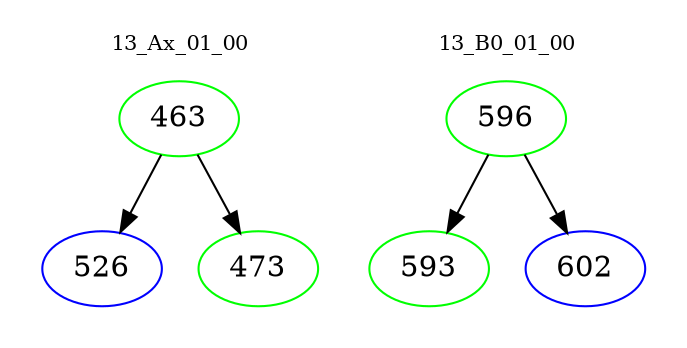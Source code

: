 digraph{
subgraph cluster_0 {
color = white
label = "13_Ax_01_00";
fontsize=10;
T0_463 [label="463", color="green"]
T0_463 -> T0_526 [color="black"]
T0_526 [label="526", color="blue"]
T0_463 -> T0_473 [color="black"]
T0_473 [label="473", color="green"]
}
subgraph cluster_1 {
color = white
label = "13_B0_01_00";
fontsize=10;
T1_596 [label="596", color="green"]
T1_596 -> T1_593 [color="black"]
T1_593 [label="593", color="green"]
T1_596 -> T1_602 [color="black"]
T1_602 [label="602", color="blue"]
}
}
